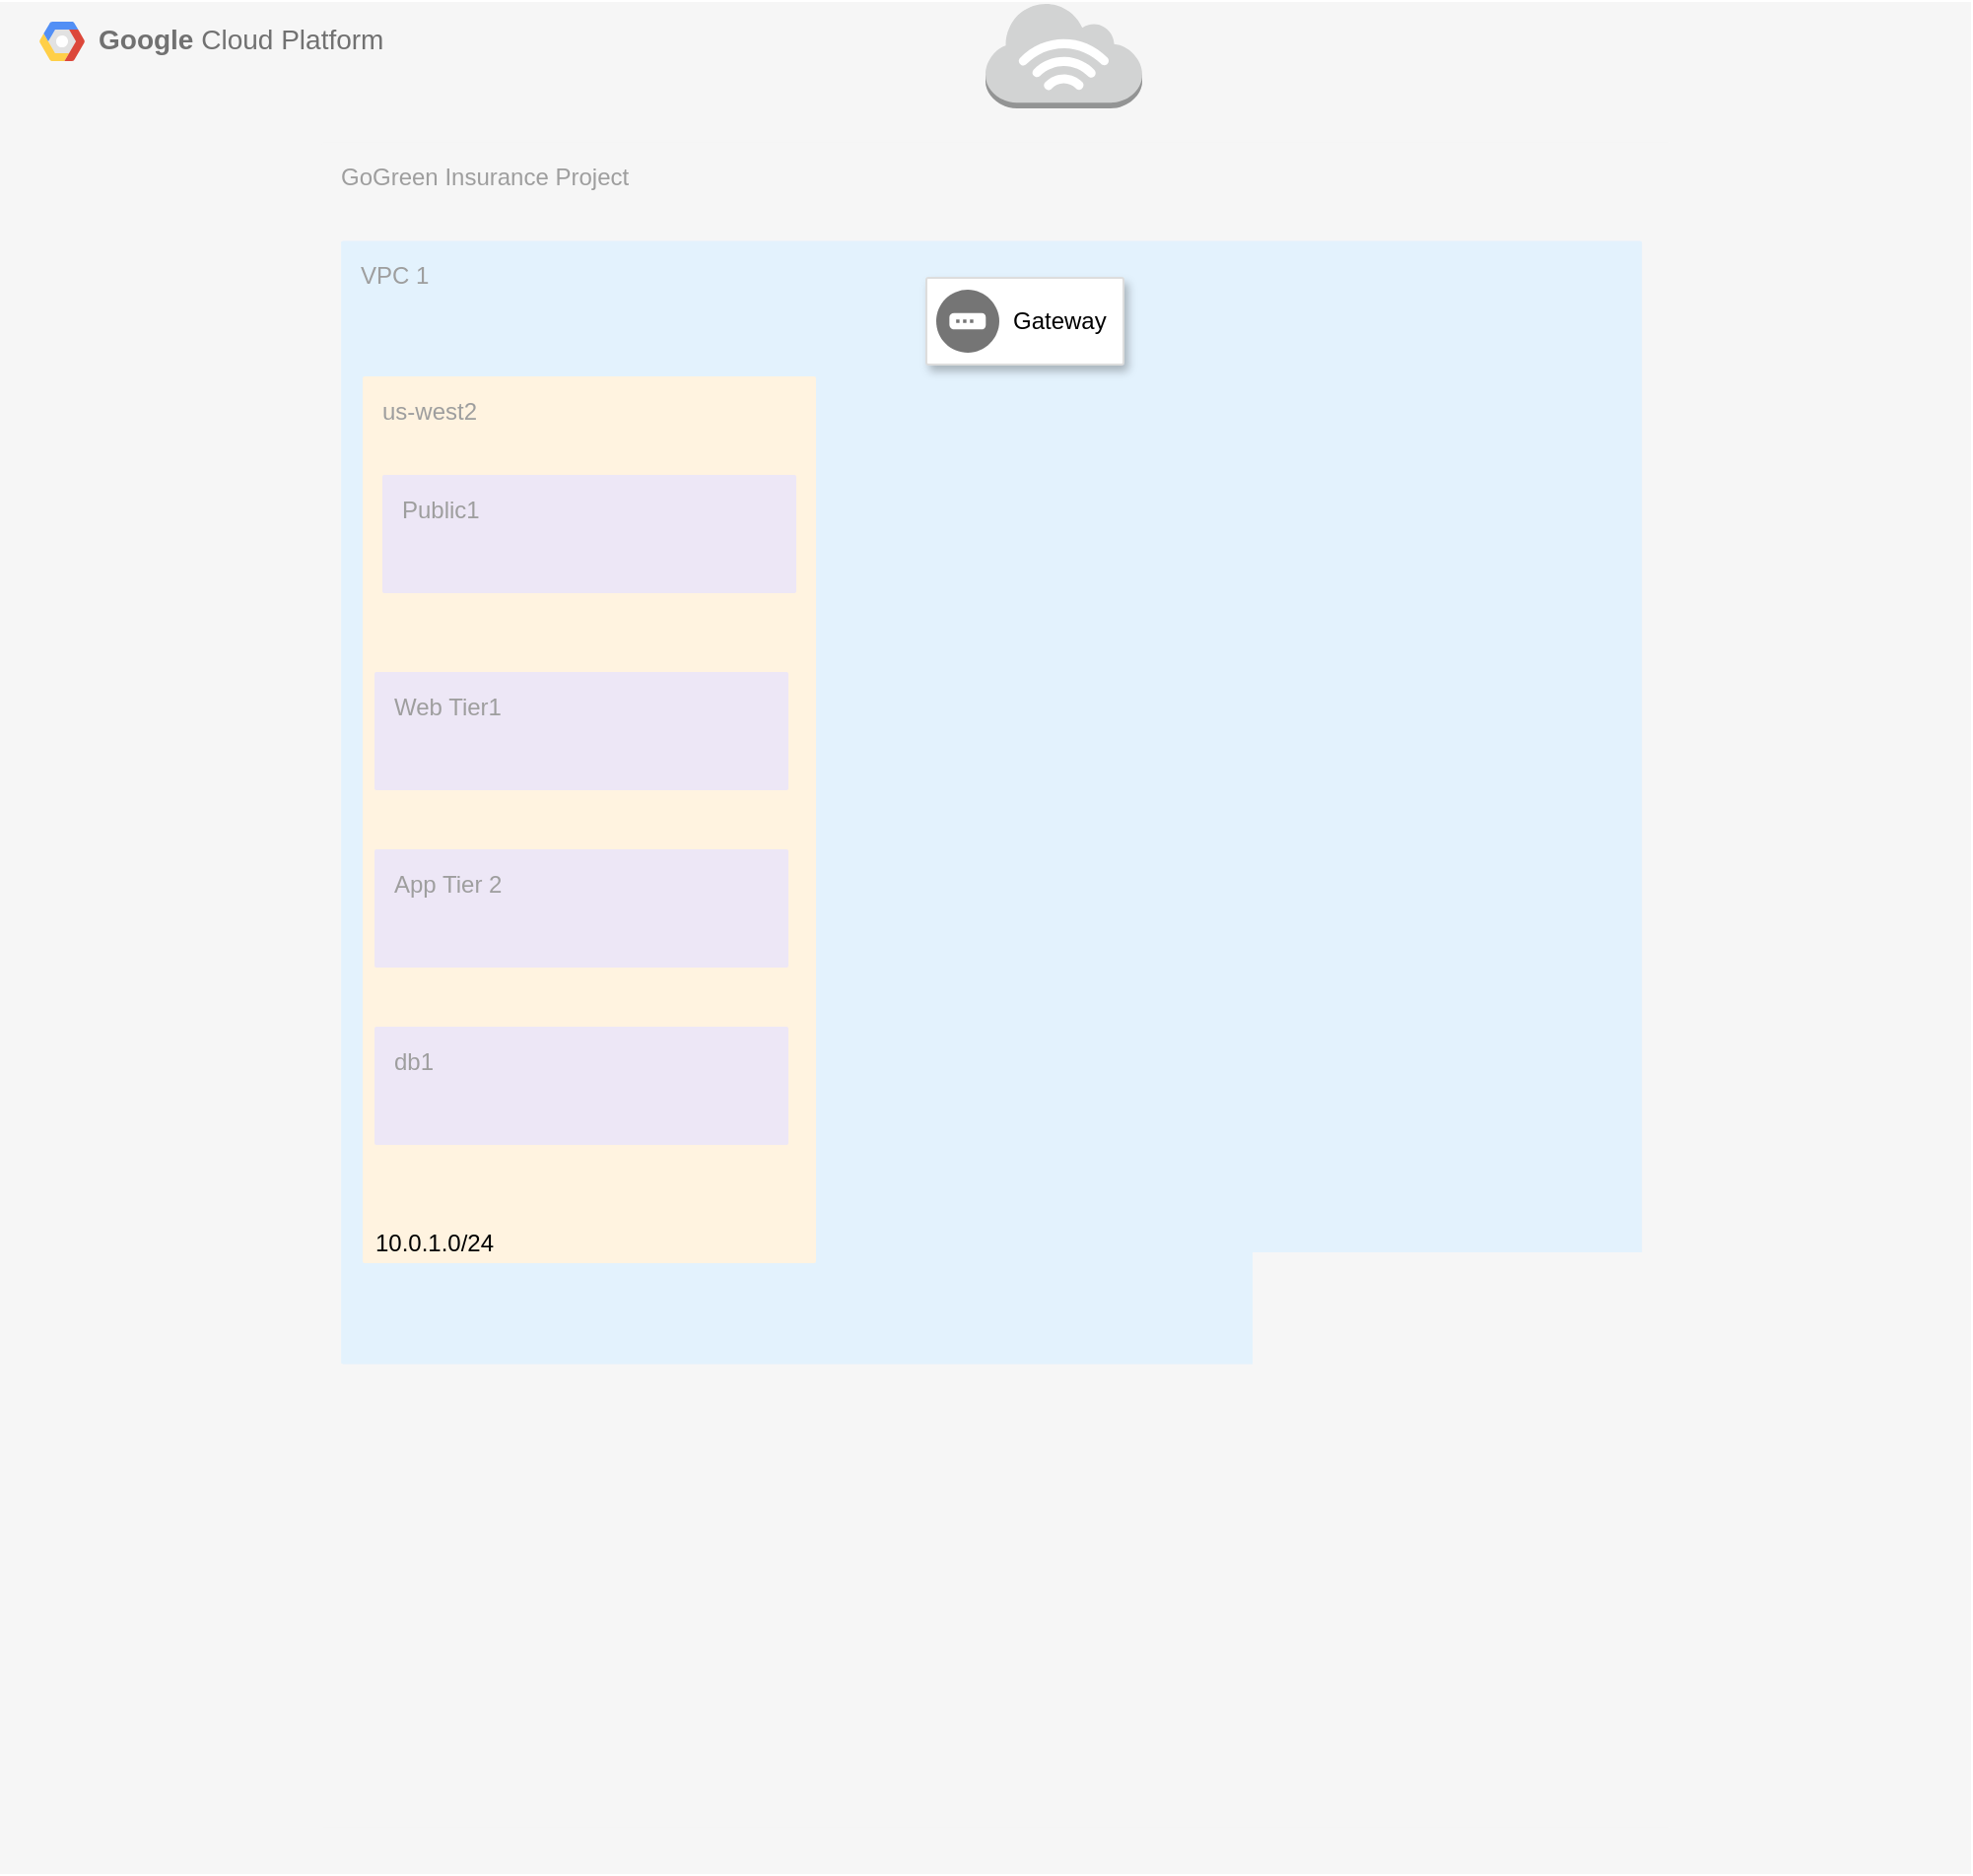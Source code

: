 <mxfile version="13.6.6" type="github"><diagram id="pUrVJ168pp0uyW1kPtmd" name="Page-1"><mxGraphModel dx="1038" dy="1754" grid="1" gridSize="10" guides="1" tooltips="1" connect="1" arrows="1" fold="1" page="1" pageScale="1" pageWidth="827" pageHeight="1169" math="0" shadow="0"><root><mxCell id="0"/><mxCell id="1" parent="0"/><mxCell id="1PYp7gNXTd4Oav-cAPqa-1" value="&lt;b&gt;Google &lt;/b&gt;Cloud Platform" style="fillColor=#F6F6F6;strokeColor=none;shadow=0;gradientColor=none;fontSize=14;align=left;spacing=10;fontColor=#717171;9E9E9E;verticalAlign=top;spacingTop=-4;fontStyle=0;spacingLeft=40;html=1;" vertex="1" parent="1"><mxGeometry y="-990" width="1000" height="950" as="geometry"/></mxCell><mxCell id="1PYp7gNXTd4Oav-cAPqa-2" value="" style="shape=mxgraph.gcp2.google_cloud_platform;fillColor=#F6F6F6;strokeColor=none;shadow=0;gradientColor=none;" vertex="1" parent="1PYp7gNXTd4Oav-cAPqa-1"><mxGeometry width="23" height="20" relative="1" as="geometry"><mxPoint x="20" y="10" as="offset"/></mxGeometry></mxCell><mxCell id="1PYp7gNXTd4Oav-cAPqa-3" value="GoGreen Insurance Project" style="points=[[0,0,0],[0.25,0,0],[0.5,0,0],[0.75,0,0],[1,0,0],[1,0.25,0],[1,0.5,0],[1,0.75,0],[1,1,0],[0.75,1,0],[0.5,1,0],[0.25,1,0],[0,1,0],[0,0.75,0],[0,0.5,0],[0,0.25,0]];rounded=1;absoluteArcSize=1;arcSize=2;html=1;strokeColor=none;gradientColor=none;shadow=0;dashed=0;fontSize=12;fontColor=#9E9E9E;align=left;verticalAlign=top;spacing=10;spacingTop=-4;fillColor=#F6F6F6;" vertex="1" parent="1PYp7gNXTd4Oav-cAPqa-1"><mxGeometry x="163.043" y="71.25" width="684.783" height="855" as="geometry"/></mxCell><mxCell id="1PYp7gNXTd4Oav-cAPqa-4" value="VPC 1" style="points=[[0,0,0],[0.25,0,0],[0.5,0,0],[0.75,0,0],[1,0,0],[1,0.25,0],[1,0.5,0],[1,0.75,0],[1,1,0],[0.75,1,0],[0.5,1,0],[0.25,1,0],[0,1,0],[0,0.75,0],[0,0.5,0],[0,0.25,0]];rounded=1;absoluteArcSize=1;arcSize=2;html=1;strokeColor=none;gradientColor=none;shadow=0;dashed=0;fontSize=12;fontColor=#9E9E9E;align=left;verticalAlign=top;spacing=10;spacingTop=-4;fillColor=#E3F2FD;" vertex="1" parent="1PYp7gNXTd4Oav-cAPqa-3"><mxGeometry width="660" height="570" relative="1" as="geometry"><mxPoint x="10" y="50" as="offset"/></mxGeometry></mxCell><mxCell id="1PYp7gNXTd4Oav-cAPqa-5" value="us-west2" style="points=[[0,0,0],[0.25,0,0],[0.5,0,0],[0.75,0,0],[1,0,0],[1,0.25,0],[1,0.5,0],[1,0.75,0],[1,1,0],[0.75,1,0],[0.5,1,0],[0.25,1,0],[0,1,0],[0,0.75,0],[0,0.5,0],[0,0.25,0]];rounded=1;absoluteArcSize=1;arcSize=2;html=1;strokeColor=none;gradientColor=none;shadow=0;dashed=0;fontSize=12;fontColor=#9E9E9E;align=left;verticalAlign=top;spacing=10;spacingTop=-4;fillColor=#FFF3E0;" vertex="1" parent="1PYp7gNXTd4Oav-cAPqa-4"><mxGeometry width="230" height="449.997" relative="1" as="geometry"><mxPoint x="10.96" y="68.75" as="offset"/></mxGeometry></mxCell><mxCell id="1PYp7gNXTd4Oav-cAPqa-6" value="Public1" style="points=[[0,0,0],[0.25,0,0],[0.5,0,0],[0.75,0,0],[1,0,0],[1,0.25,0],[1,0.5,0],[1,0.75,0],[1,1,0],[0.75,1,0],[0.5,1,0],[0.25,1,0],[0,1,0],[0,0.75,0],[0,0.5,0],[0,0.25,0]];rounded=1;absoluteArcSize=1;arcSize=2;html=1;strokeColor=none;gradientColor=none;shadow=0;dashed=0;fontSize=12;fontColor=#9E9E9E;align=left;verticalAlign=top;spacing=10;spacingTop=-4;fillColor=#EDE7F6;" vertex="1" parent="1PYp7gNXTd4Oav-cAPqa-5"><mxGeometry width="210" height="60" relative="1" as="geometry"><mxPoint x="10" y="50" as="offset"/></mxGeometry></mxCell><mxCell id="1PYp7gNXTd4Oav-cAPqa-7" value="App Tier 2" style="points=[[0,0,0],[0.25,0,0],[0.5,0,0],[0.75,0,0],[1,0,0],[1,0.25,0],[1,0.5,0],[1,0.75,0],[1,1,0],[0.75,1,0],[0.5,1,0],[0.25,1,0],[0,1,0],[0,0.75,0],[0,0.5,0],[0,0.25,0]];rounded=1;absoluteArcSize=1;arcSize=2;html=1;strokeColor=none;gradientColor=none;shadow=0;dashed=0;fontSize=12;fontColor=#9E9E9E;align=left;verticalAlign=top;spacing=10;spacingTop=-4;fillColor=#EDE7F6;" vertex="1" parent="1PYp7gNXTd4Oav-cAPqa-5"><mxGeometry width="210" height="60" relative="1" as="geometry"><mxPoint x="6" y="240" as="offset"/></mxGeometry></mxCell><mxCell id="1PYp7gNXTd4Oav-cAPqa-8" value="db1" style="points=[[0,0,0],[0.25,0,0],[0.5,0,0],[0.75,0,0],[1,0,0],[1,0.25,0],[1,0.5,0],[1,0.75,0],[1,1,0],[0.75,1,0],[0.5,1,0],[0.25,1,0],[0,1,0],[0,0.75,0],[0,0.5,0],[0,0.25,0]];rounded=1;absoluteArcSize=1;arcSize=2;html=1;strokeColor=none;gradientColor=none;shadow=0;dashed=0;fontSize=12;fontColor=#9E9E9E;align=left;verticalAlign=top;spacing=10;spacingTop=-4;fillColor=#EDE7F6;" vertex="1" parent="1PYp7gNXTd4Oav-cAPqa-5"><mxGeometry width="210" height="60" relative="1" as="geometry"><mxPoint x="6" y="330" as="offset"/></mxGeometry></mxCell><mxCell id="1PYp7gNXTd4Oav-cAPqa-9" value="Web Tier1" style="points=[[0,0,0],[0.25,0,0],[0.5,0,0],[0.75,0,0],[1,0,0],[1,0.25,0],[1,0.5,0],[1,0.75,0],[1,1,0],[0.75,1,0],[0.5,1,0],[0.25,1,0],[0,1,0],[0,0.75,0],[0,0.5,0],[0,0.25,0]];rounded=1;absoluteArcSize=1;arcSize=2;html=1;strokeColor=none;gradientColor=none;shadow=0;dashed=0;fontSize=12;fontColor=#9E9E9E;align=left;verticalAlign=top;spacing=10;spacingTop=-4;fillColor=#EDE7F6;" vertex="1" parent="1PYp7gNXTd4Oav-cAPqa-5"><mxGeometry width="210" height="60" relative="1" as="geometry"><mxPoint x="6" y="150" as="offset"/></mxGeometry></mxCell><mxCell id="1PYp7gNXTd4Oav-cAPqa-21" value="10.0.1.0/24" style="text;html=1;align=center;verticalAlign=middle;resizable=0;points=[];autosize=1;" vertex="1" parent="1PYp7gNXTd4Oav-cAPqa-5"><mxGeometry x="-4.003" y="429.997" width="80" height="20" as="geometry"/></mxCell><mxCell id="1PYp7gNXTd4Oav-cAPqa-10" value="" style="outlineConnect=0;dashed=0;verticalLabelPosition=bottom;verticalAlign=top;align=center;html=1;shape=mxgraph.aws3.internet_3;fillColor=#D2D3D3;gradientColor=none;rounded=0;strokeColor=#000000;" vertex="1" parent="1PYp7gNXTd4Oav-cAPqa-1"><mxGeometry x="500" width="79.5" height="54" as="geometry"/></mxCell><mxCell id="1PYp7gNXTd4Oav-cAPqa-26" value="" style="strokeColor=#dddddd;shadow=1;strokeWidth=1;rounded=1;absoluteArcSize=1;arcSize=2;" vertex="1" parent="1"><mxGeometry x="470" y="-850" width="100" height="44" as="geometry"/></mxCell><mxCell id="1PYp7gNXTd4Oav-cAPqa-27" value="Gateway" style="dashed=0;connectable=0;html=1;fillColor=#757575;strokeColor=none;shape=mxgraph.gcp2.gateway;part=1;labelPosition=right;verticalLabelPosition=middle;align=left;verticalAlign=middle;spacingLeft=5;fontSize=12;" vertex="1" parent="1PYp7gNXTd4Oav-cAPqa-26"><mxGeometry y="0.5" width="32" height="32" relative="1" as="geometry"><mxPoint x="5" y="-16" as="offset"/></mxGeometry></mxCell></root></mxGraphModel></diagram></mxfile>